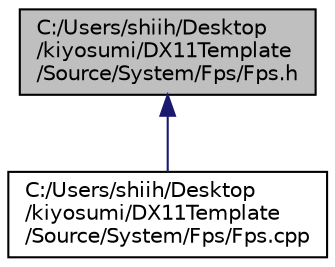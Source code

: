 digraph "C:/Users/shiih/Desktop/kiyosumi/DX11Template/Source/System/Fps/Fps.h"
{
 // LATEX_PDF_SIZE
  edge [fontname="Helvetica",fontsize="10",labelfontname="Helvetica",labelfontsize="10"];
  node [fontname="Helvetica",fontsize="10",shape=record];
  Node1 [label="C:/Users/shiih/Desktop\l/kiyosumi/DX11Template\l/Source/System/Fps/Fps.h",height=0.2,width=0.4,color="black", fillcolor="grey75", style="filled", fontcolor="black",tooltip="Fpsの固定"];
  Node1 -> Node2 [dir="back",color="midnightblue",fontsize="10",style="solid",fontname="Helvetica"];
  Node2 [label="C:/Users/shiih/Desktop\l/kiyosumi/DX11Template\l/Source/System/Fps/Fps.cpp",height=0.2,width=0.4,color="black", fillcolor="white", style="filled",URL="$_fps_8cpp.html",tooltip="Fpsの固定"];
}

